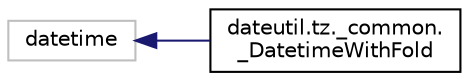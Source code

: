 digraph "Graphical Class Hierarchy"
{
 // LATEX_PDF_SIZE
  edge [fontname="Helvetica",fontsize="10",labelfontname="Helvetica",labelfontsize="10"];
  node [fontname="Helvetica",fontsize="10",shape=record];
  rankdir="LR";
  Node3457 [label="datetime",height=0.2,width=0.4,color="grey75", fillcolor="white", style="filled",tooltip=" "];
  Node3457 -> Node0 [dir="back",color="midnightblue",fontsize="10",style="solid",fontname="Helvetica"];
  Node0 [label="dateutil.tz._common.\l_DatetimeWithFold",height=0.2,width=0.4,color="black", fillcolor="white", style="filled",URL="$classdateutil_1_1tz_1_1__common_1_1__DatetimeWithFold.html",tooltip=" "];
}
